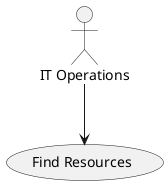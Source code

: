 @startuml


usecase "Find Resources" as FindResources

Actor "IT Operations" as ITOperations

ITOperations --> FindResources



@enduml

